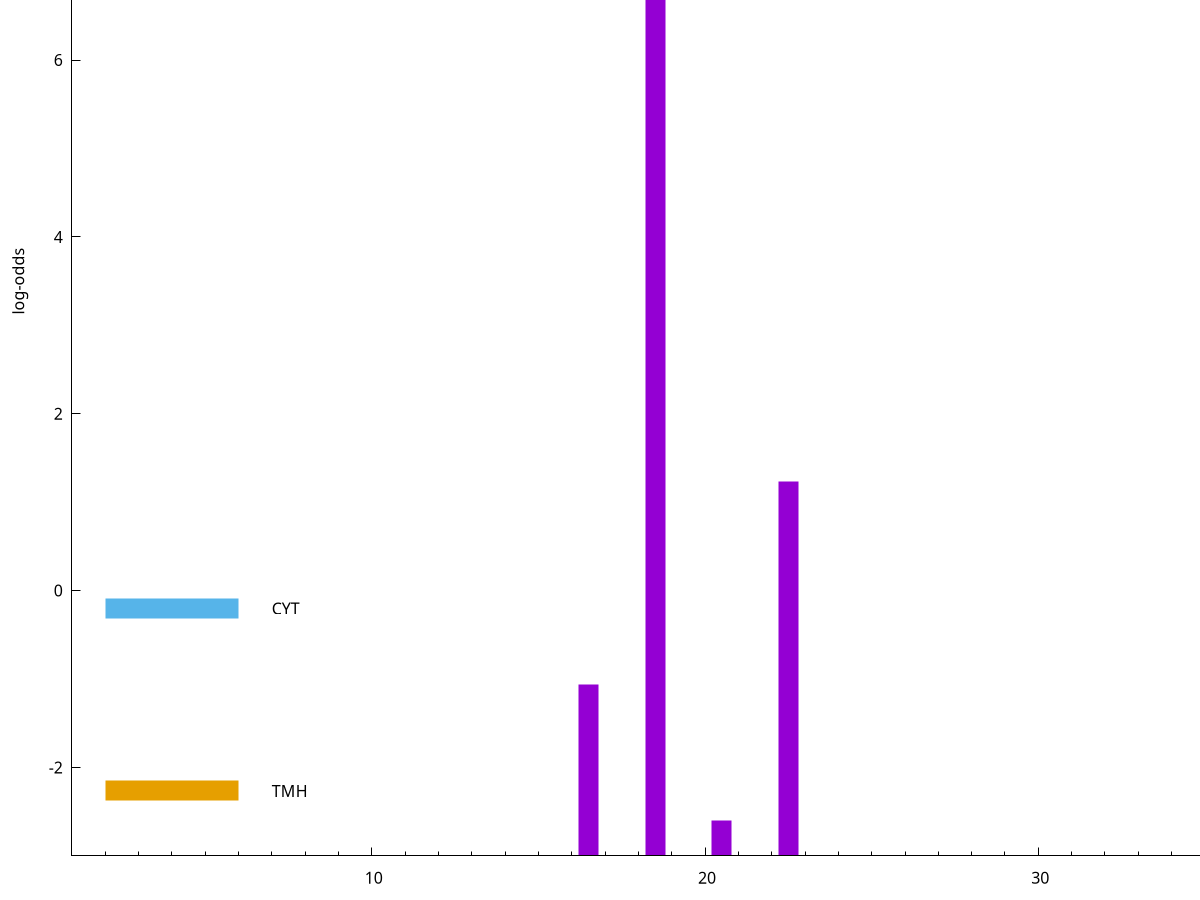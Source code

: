 set title "LipoP predictions for SRR4017925.gff"
set size 2., 1.4
set xrange [1:70] 
set mxtics 10
set yrange [-3:10]
set y2range [0:13]
set ylabel "log-odds"
set term postscript eps color solid "Helvetica" 30
set output "SRR4017925.gff72.eps"
set arrow from 2,7.72074 to 6,7.72074 nohead lt 1 lw 20
set label "SpI" at 7,7.72074
set arrow from 2,-0.200913 to 6,-0.200913 nohead lt 3 lw 20
set label "CYT" at 7,-0.200913
set arrow from 2,-2.26559 to 6,-2.26559 nohead lt 4 lw 20
set label "TMH" at 7,-2.26559
set arrow from 2,7.72074 to 6,7.72074 nohead lt 1 lw 20
set label "SpI" at 7,7.72074
# NOTE: The scores below are the log-odds scores with the threshold
# NOTE: subtracted (a hack to make gnuplot make the histogram all
# NOTE: look nice).
plot "-" axes x1y2 title "" with impulses lt 1 lw 20
18.500000 10.699050
22.500000 4.236920
16.500000 1.941860
20.500000 0.404490
e
exit
